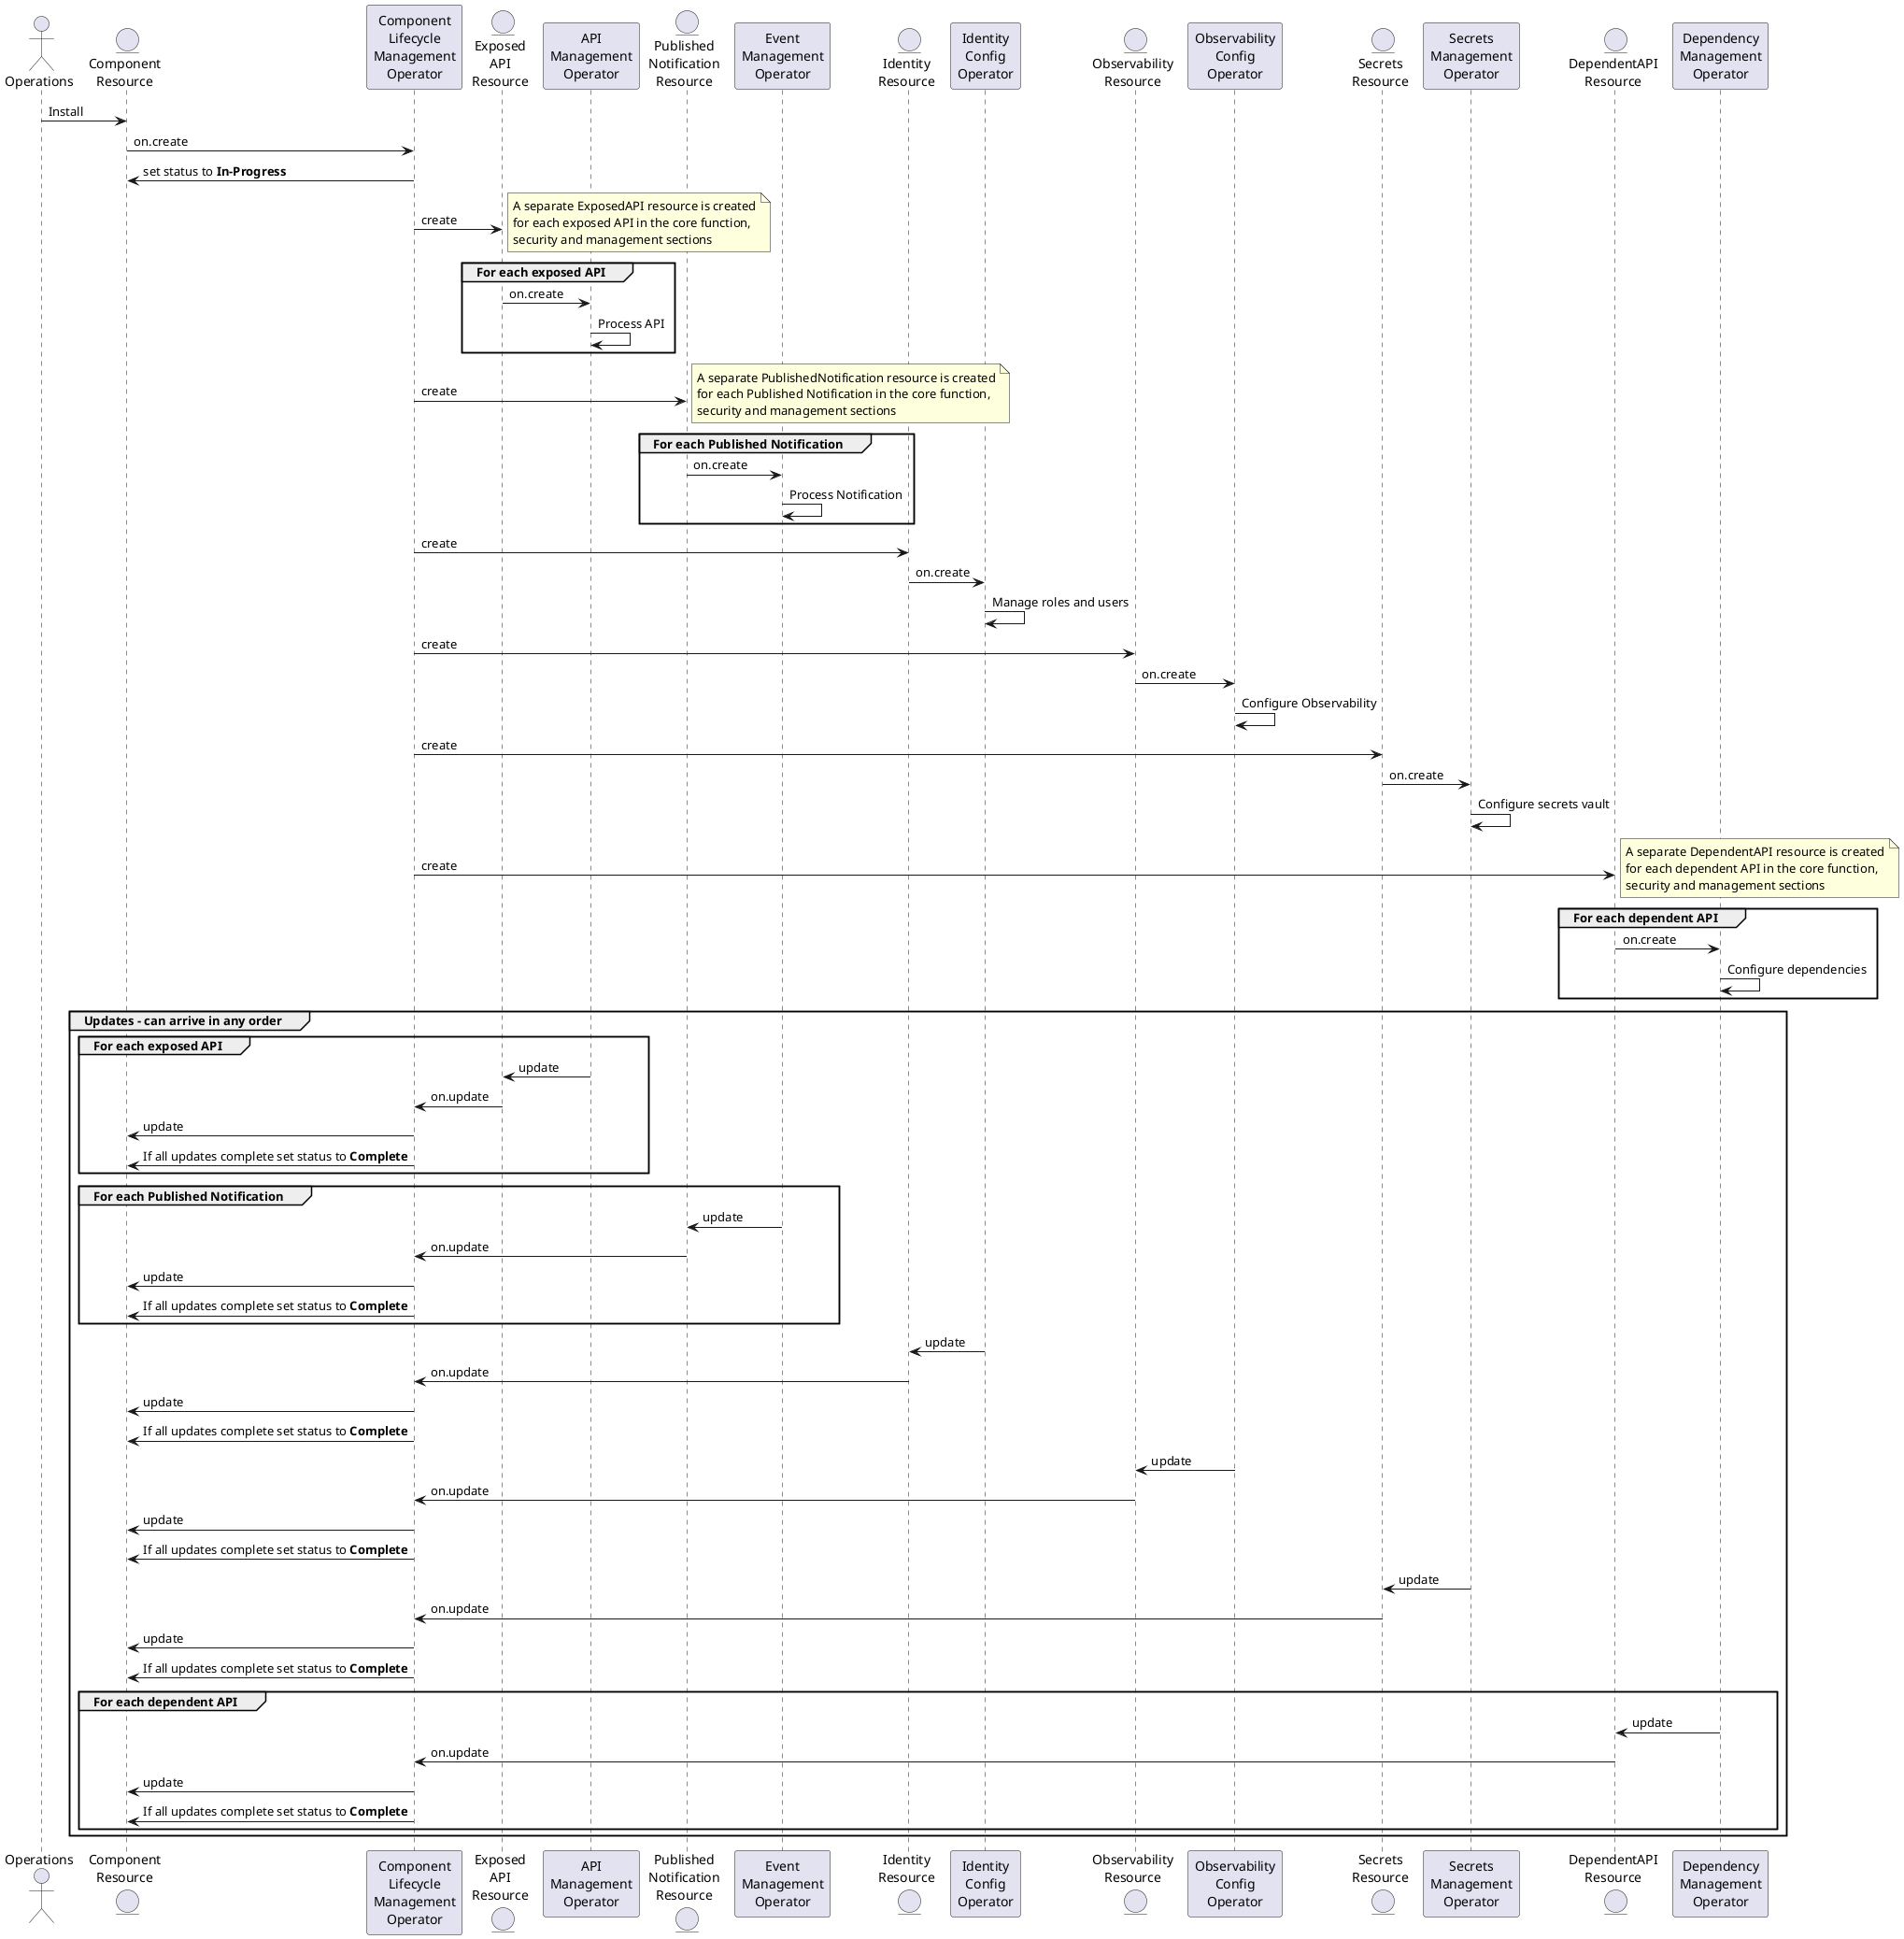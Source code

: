 @startuml

actor Operations
entity "Component\nResource" as Component
participant "Component\nLifecycle\nManagement\nOperator" as ComponentOperator
entity "Exposed\nAPI\nResource" as ExposedAPI
participant "API\nManagement\nOperator" as APIExposureOperator
entity "Published\nNotification\nResource" as PublishedNotification
participant "Event\nManagement\nOperator" as EventOperator
entity "Identity\nResource" as Identity
participant "Identity\nConfig\nOperator" as IdentityOperator
entity "Observability\nResource" as Observability
participant "Observability\nConfig\nOperator" as ObservabilityOperator
entity "Secrets\nResource" as Secrets
participant "Secrets\nManagement\nOperator" as SecretsOperator
entity "DependentAPI\nResource" as DependentAPI
participant "Dependency\nManagement\nOperator" as DependencyOperator


Component <- Operations : Install
Component -> ComponentOperator: on.create 
Component <- ComponentOperator: set status to **In-Progress** 
ComponentOperator -> ExposedAPI: create
note right
    A separate ExposedAPI resource is created
    for each exposed API in the core function,
    security and management sections
end note
group For each exposed API
    ExposedAPI -> APIExposureOperator: on.create 
    APIExposureOperator -> APIExposureOperator: Process API
end


ComponentOperator -> PublishedNotification: create
note right
    A separate PublishedNotification resource is created
    for each Published Notification in the core function,
    security and management sections
end note
group For each Published Notification
    PublishedNotification -> EventOperator: on.create 
    EventOperator -> EventOperator: Process Notification
end

ComponentOperator -> Identity: create
Identity -> IdentityOperator: on.create
IdentityOperator -> IdentityOperator: Manage roles and users

ComponentOperator -> Observability: create
Observability -> ObservabilityOperator: on.create
ObservabilityOperator -> ObservabilityOperator: Configure Observability

ComponentOperator -> Secrets: create
Secrets -> SecretsOperator: on.create
SecretsOperator -> SecretsOperator: Configure secrets vault

ComponentOperator -> DependentAPI: create
note right
    A separate DependentAPI resource is created
    for each dependent API in the core function,
    security and management sections
end note
group For each dependent API
    DependentAPI -> DependencyOperator: on.create
    DependencyOperator -> DependencyOperator: Configure dependencies
end



group Updates - can arrive in any order
    group For each exposed API
        ExposedAPI <- APIExposureOperator: update
        ComponentOperator <- ExposedAPI: on.update
        Component <- ComponentOperator: update 
        Component <- ComponentOperator: If all updates complete set status to **Complete** 
    end

    group For each Published Notification
        PublishedNotification <- EventOperator: update
        ComponentOperator <- PublishedNotification: on.update
        Component <- ComponentOperator: update 
        Component <- ComponentOperator: If all updates complete set status to **Complete** 
    end

    Identity <- IdentityOperator: update
    ComponentOperator <- Identity: on.update
    Component <- ComponentOperator: update
    Component <- ComponentOperator: If all updates complete set status to **Complete** 

    Observability <- ObservabilityOperator: update
    ComponentOperator <- Observability: on.update
    Component <- ComponentOperator: update 
    Component <- ComponentOperator: If all updates complete set status to **Complete** 

    Secrets <- SecretsOperator: update
    ComponentOperator <- Secrets: on.update
    Component <- ComponentOperator: update 
    Component <- ComponentOperator: If all updates complete set status to **Complete** 

    group For each dependent API
        DependentAPI <- DependencyOperator: update
        ComponentOperator <- DependentAPI: on.update
        Component <- ComponentOperator: update 
        Component <- ComponentOperator: If all updates complete set status to **Complete** 
    end
    
End group
@enduml
